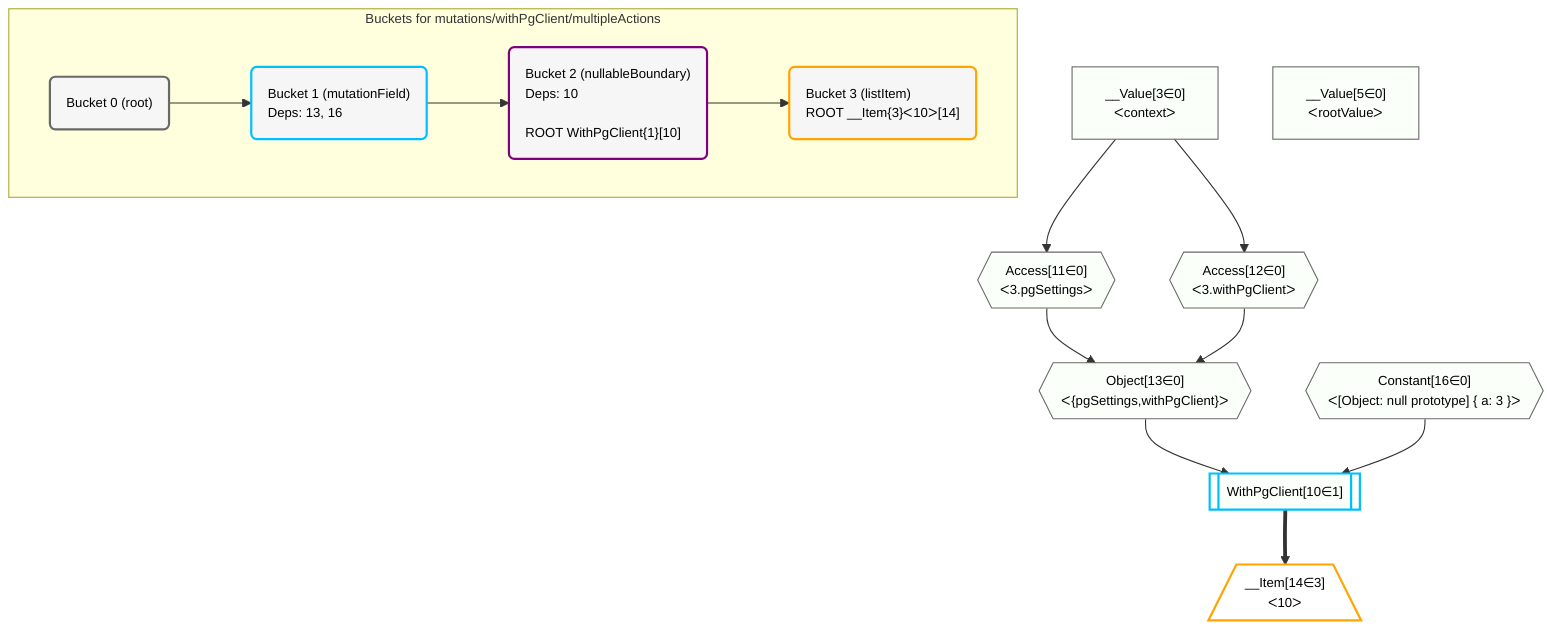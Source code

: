 %%{init: {'themeVariables': { 'fontSize': '12px'}}}%%
graph TD
    classDef path fill:#eee,stroke:#000,color:#000
    classDef plan fill:#fff,stroke-width:1px,color:#000
    classDef itemplan fill:#fff,stroke-width:2px,color:#000
    classDef unbatchedplan fill:#dff,stroke-width:1px,color:#000
    classDef sideeffectplan fill:#fcc,stroke-width:2px,color:#000
    classDef bucket fill:#f6f6f6,color:#000,stroke-width:2px,text-align:left


    %% plan dependencies
    Object13{{"Object[13∈0]<br />ᐸ{pgSettings,withPgClient}ᐳ"}}:::plan
    Access11{{"Access[11∈0]<br />ᐸ3.pgSettingsᐳ"}}:::plan
    Access12{{"Access[12∈0]<br />ᐸ3.withPgClientᐳ"}}:::plan
    Access11 & Access12 --> Object13
    __Value3["__Value[3∈0]<br />ᐸcontextᐳ"]:::plan
    __Value3 --> Access11
    __Value3 --> Access12
    __Value5["__Value[5∈0]<br />ᐸrootValueᐳ"]:::plan
    Constant16{{"Constant[16∈0]<br />ᐸ[Object: null prototype] { a: 3 }ᐳ"}}:::plan
    WithPgClient10[["WithPgClient[10∈1]"]]:::sideeffectplan
    Object13 & Constant16 --> WithPgClient10
    __Item14[/"__Item[14∈3]<br />ᐸ10ᐳ"\]:::itemplan
    WithPgClient10 ==> __Item14

    %% define steps

    subgraph "Buckets for mutations/withPgClient/multipleActions"
    Bucket0("Bucket 0 (root)"):::bucket
    classDef bucket0 stroke:#696969
    class Bucket0,__Value3,__Value5,Access11,Access12,Object13,Constant16 bucket0
    Bucket1("Bucket 1 (mutationField)<br />Deps: 13, 16"):::bucket
    classDef bucket1 stroke:#00bfff
    class Bucket1,WithPgClient10 bucket1
    Bucket2("Bucket 2 (nullableBoundary)<br />Deps: 10<br /><br />ROOT WithPgClient{1}[10]"):::bucket
    classDef bucket2 stroke:#7f007f
    class Bucket2 bucket2
    Bucket3("Bucket 3 (listItem)<br />ROOT __Item{3}ᐸ10ᐳ[14]"):::bucket
    classDef bucket3 stroke:#ffa500
    class Bucket3,__Item14 bucket3
    Bucket0 --> Bucket1
    Bucket1 --> Bucket2
    Bucket2 --> Bucket3
    classDef unary fill:#fafffa,borderWidth:8px
    class Object13,Access11,Access12,__Value3,__Value5,Constant16,WithPgClient10 unary
    end